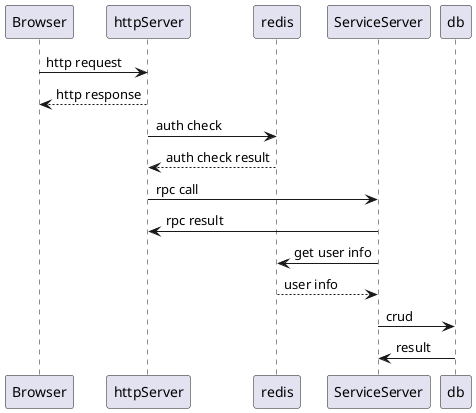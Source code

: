 @startuml
Browser -> httpServer: http request
Browser <-- httpServer: http response
httpServer -> redis: auth check
httpServer <-- redis: auth check result
httpServer -> ServiceServer: rpc call
httpServer <- ServiceServer: rpc result
ServiceServer -> redis: get user info
ServiceServer <-- redis: user info
ServiceServer -> db: crud
ServiceServer <- db: result
@enduml